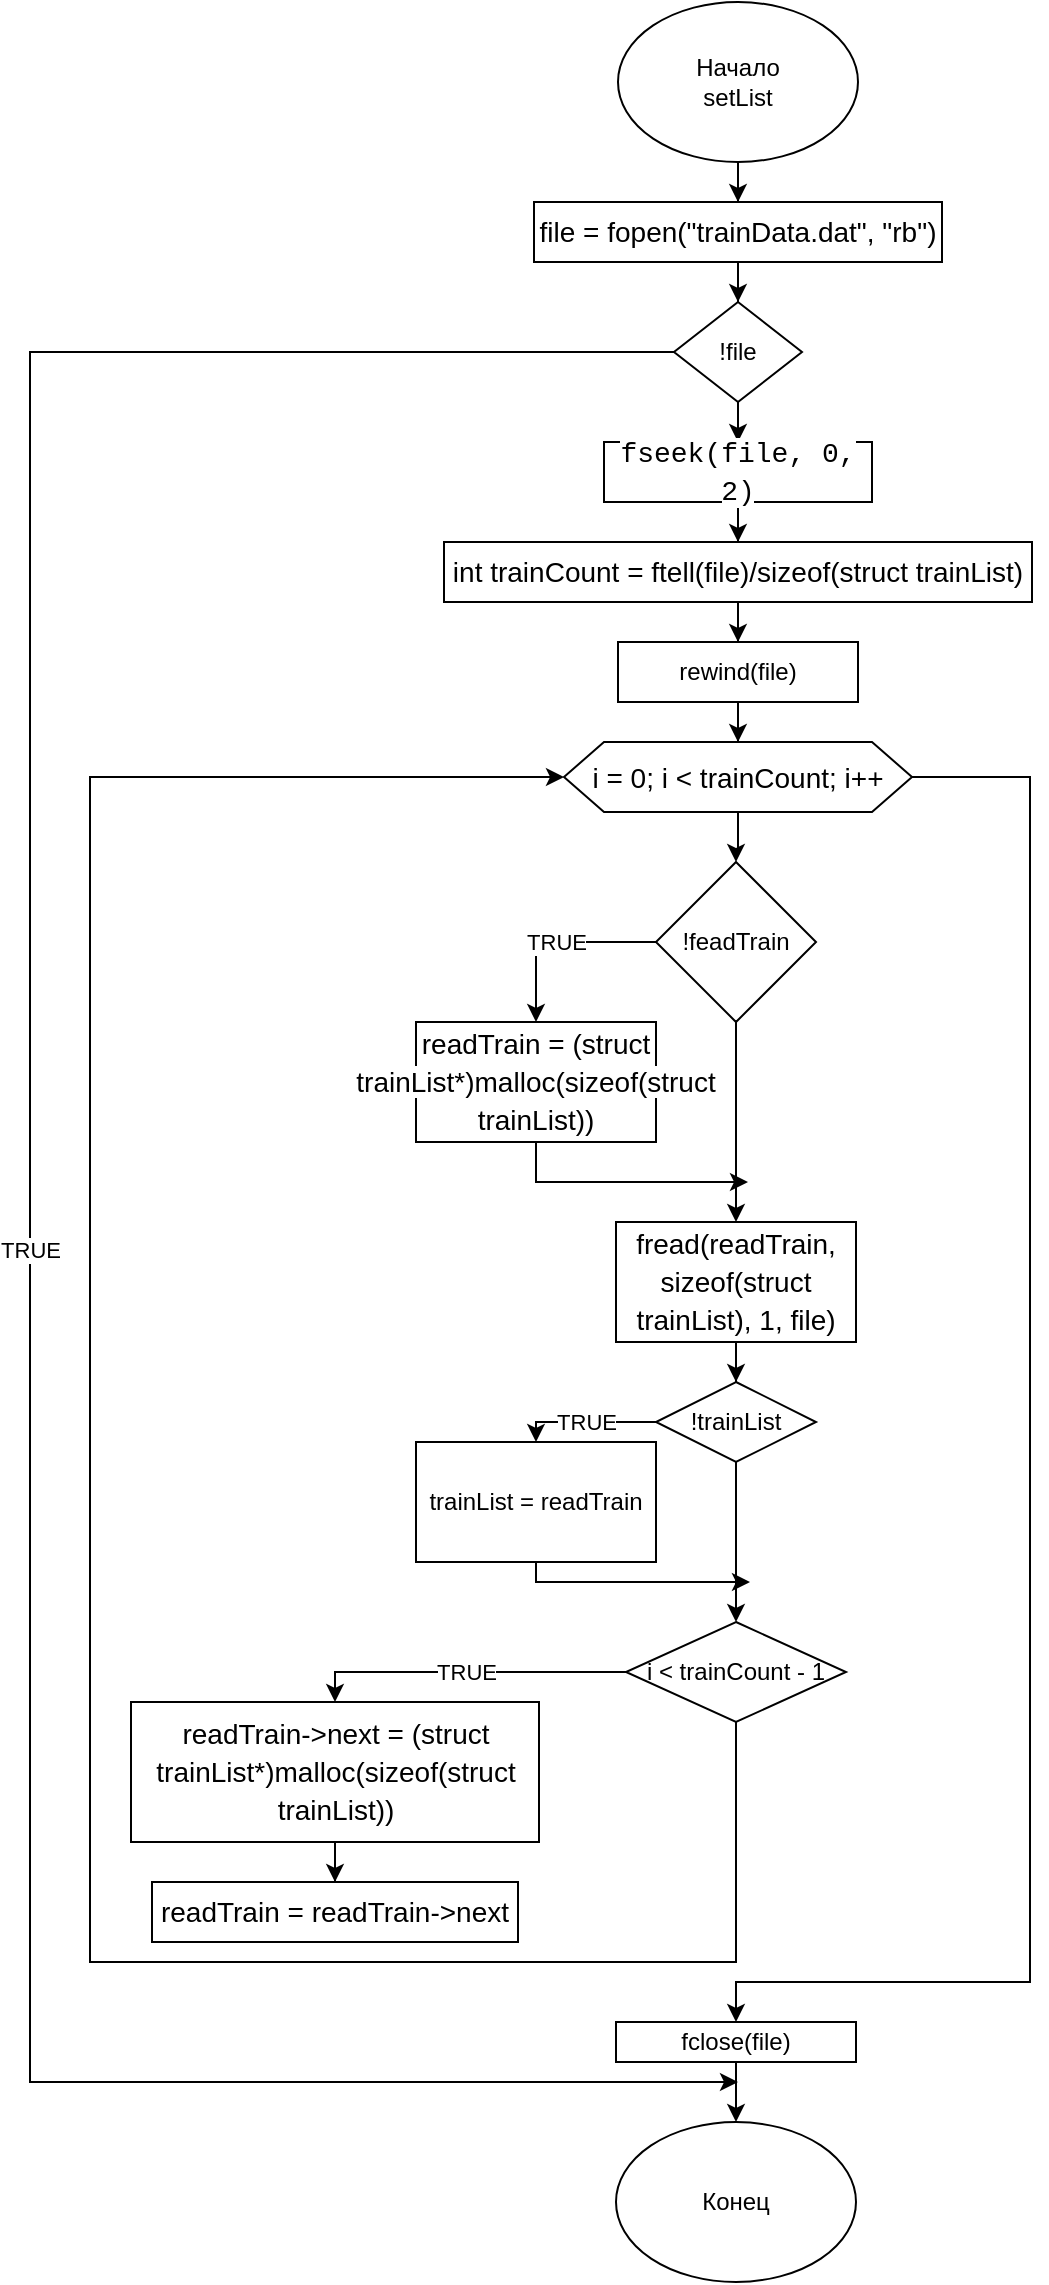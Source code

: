 <mxfile version="21.1.2" type="device">
  <diagram name="Страница 1" id="x3WUslYy6NXl2v0JkQ8S">
    <mxGraphModel dx="792" dy="1138" grid="1" gridSize="10" guides="1" tooltips="1" connect="1" arrows="1" fold="1" page="1" pageScale="1" pageWidth="827" pageHeight="1169" math="0" shadow="0">
      <root>
        <mxCell id="0" />
        <mxCell id="1" parent="0" />
        <mxCell id="VIe7P3iPZ4-MOSokUkFg-3" style="edgeStyle=orthogonalEdgeStyle;rounded=0;orthogonalLoop=1;jettySize=auto;html=1;" edge="1" parent="1" source="VIe7P3iPZ4-MOSokUkFg-1" target="VIe7P3iPZ4-MOSokUkFg-2">
          <mxGeometry relative="1" as="geometry" />
        </mxCell>
        <mxCell id="VIe7P3iPZ4-MOSokUkFg-1" value="Начало&lt;br&gt;setList" style="ellipse;whiteSpace=wrap;html=1;" vertex="1" parent="1">
          <mxGeometry x="354" y="20" width="120" height="80" as="geometry" />
        </mxCell>
        <mxCell id="VIe7P3iPZ4-MOSokUkFg-5" style="edgeStyle=orthogonalEdgeStyle;rounded=0;orthogonalLoop=1;jettySize=auto;html=1;entryX=0.5;entryY=0;entryDx=0;entryDy=0;" edge="1" parent="1" source="VIe7P3iPZ4-MOSokUkFg-2" target="VIe7P3iPZ4-MOSokUkFg-4">
          <mxGeometry relative="1" as="geometry" />
        </mxCell>
        <mxCell id="VIe7P3iPZ4-MOSokUkFg-2" value="&lt;div style=&quot;font-size: 14px; line-height: 19px;&quot;&gt;&lt;span style=&quot;background-color: rgb(255, 255, 255);&quot;&gt;file = fopen(&quot;trainData.dat&quot;, &quot;rb&quot;)&lt;/span&gt;&lt;/div&gt;" style="rounded=0;whiteSpace=wrap;html=1;" vertex="1" parent="1">
          <mxGeometry x="312" y="120" width="204" height="30" as="geometry" />
        </mxCell>
        <mxCell id="VIe7P3iPZ4-MOSokUkFg-7" style="edgeStyle=orthogonalEdgeStyle;rounded=0;orthogonalLoop=1;jettySize=auto;html=1;entryX=0.5;entryY=0;entryDx=0;entryDy=0;" edge="1" parent="1" source="VIe7P3iPZ4-MOSokUkFg-4">
          <mxGeometry relative="1" as="geometry">
            <mxPoint x="414" y="300" as="targetPoint" />
          </mxGeometry>
        </mxCell>
        <mxCell id="VIe7P3iPZ4-MOSokUkFg-34" style="edgeStyle=orthogonalEdgeStyle;rounded=0;orthogonalLoop=1;jettySize=auto;html=1;entryX=0.5;entryY=0;entryDx=0;entryDy=0;" edge="1" parent="1" source="VIe7P3iPZ4-MOSokUkFg-4" target="VIe7P3iPZ4-MOSokUkFg-8">
          <mxGeometry relative="1" as="geometry" />
        </mxCell>
        <mxCell id="VIe7P3iPZ4-MOSokUkFg-48" value="TRUE" style="edgeStyle=orthogonalEdgeStyle;rounded=0;orthogonalLoop=1;jettySize=auto;html=1;" edge="1" parent="1" source="VIe7P3iPZ4-MOSokUkFg-4">
          <mxGeometry relative="1" as="geometry">
            <mxPoint x="414" y="1060" as="targetPoint" />
            <Array as="points">
              <mxPoint x="60" y="195" />
              <mxPoint x="60" y="1060" />
            </Array>
          </mxGeometry>
        </mxCell>
        <mxCell id="VIe7P3iPZ4-MOSokUkFg-4" value="!file" style="rhombus;whiteSpace=wrap;html=1;" vertex="1" parent="1">
          <mxGeometry x="382" y="170" width="64" height="50" as="geometry" />
        </mxCell>
        <mxCell id="VIe7P3iPZ4-MOSokUkFg-11" style="edgeStyle=orthogonalEdgeStyle;rounded=0;orthogonalLoop=1;jettySize=auto;html=1;entryX=0.5;entryY=0;entryDx=0;entryDy=0;" edge="1" parent="1" source="VIe7P3iPZ4-MOSokUkFg-8" target="VIe7P3iPZ4-MOSokUkFg-10">
          <mxGeometry relative="1" as="geometry" />
        </mxCell>
        <mxCell id="VIe7P3iPZ4-MOSokUkFg-8" value="&lt;div style=&quot;font-family: Consolas, &amp;quot;Courier New&amp;quot;, monospace; font-size: 14px; line-height: 19px;&quot;&gt;&lt;span style=&quot;background-color: rgb(255, 255, 255);&quot;&gt;fseek(file, 0, 2)&lt;/span&gt;&lt;/div&gt;" style="rounded=0;whiteSpace=wrap;html=1;" vertex="1" parent="1">
          <mxGeometry x="347" y="240" width="134" height="30" as="geometry" />
        </mxCell>
        <mxCell id="VIe7P3iPZ4-MOSokUkFg-13" style="edgeStyle=orthogonalEdgeStyle;rounded=0;orthogonalLoop=1;jettySize=auto;html=1;" edge="1" parent="1" source="VIe7P3iPZ4-MOSokUkFg-10" target="VIe7P3iPZ4-MOSokUkFg-12">
          <mxGeometry relative="1" as="geometry" />
        </mxCell>
        <mxCell id="VIe7P3iPZ4-MOSokUkFg-10" value="&lt;div style=&quot;font-size: 14px; line-height: 19px;&quot;&gt;&lt;span style=&quot;background-color: rgb(255, 255, 255);&quot;&gt;int trainCount = ftell(file)/sizeof(struct trainList)&lt;/span&gt;&lt;/div&gt;" style="rounded=0;whiteSpace=wrap;html=1;" vertex="1" parent="1">
          <mxGeometry x="267" y="290" width="294" height="30" as="geometry" />
        </mxCell>
        <mxCell id="VIe7P3iPZ4-MOSokUkFg-15" style="edgeStyle=orthogonalEdgeStyle;rounded=0;orthogonalLoop=1;jettySize=auto;html=1;entryX=0.5;entryY=0;entryDx=0;entryDy=0;" edge="1" parent="1" source="VIe7P3iPZ4-MOSokUkFg-12" target="VIe7P3iPZ4-MOSokUkFg-14">
          <mxGeometry relative="1" as="geometry" />
        </mxCell>
        <mxCell id="VIe7P3iPZ4-MOSokUkFg-12" value="rewind(file)" style="rounded=0;whiteSpace=wrap;html=1;" vertex="1" parent="1">
          <mxGeometry x="354" y="340" width="120" height="30" as="geometry" />
        </mxCell>
        <mxCell id="VIe7P3iPZ4-MOSokUkFg-17" style="edgeStyle=orthogonalEdgeStyle;rounded=0;orthogonalLoop=1;jettySize=auto;html=1;" edge="1" parent="1" source="VIe7P3iPZ4-MOSokUkFg-14" target="VIe7P3iPZ4-MOSokUkFg-16">
          <mxGeometry relative="1" as="geometry" />
        </mxCell>
        <mxCell id="VIe7P3iPZ4-MOSokUkFg-45" style="edgeStyle=orthogonalEdgeStyle;rounded=0;orthogonalLoop=1;jettySize=auto;html=1;entryX=0.5;entryY=0;entryDx=0;entryDy=0;" edge="1" parent="1" source="VIe7P3iPZ4-MOSokUkFg-14" target="VIe7P3iPZ4-MOSokUkFg-44">
          <mxGeometry relative="1" as="geometry">
            <Array as="points">
              <mxPoint x="560" y="408" />
              <mxPoint x="560" y="1010" />
              <mxPoint x="413" y="1010" />
            </Array>
          </mxGeometry>
        </mxCell>
        <mxCell id="VIe7P3iPZ4-MOSokUkFg-14" value="&lt;div style=&quot;font-size: 14px; line-height: 19px;&quot;&gt;&lt;span style=&quot;background-color: rgb(255, 255, 255);&quot;&gt;i = 0; i &amp;lt; trainCount; i++&lt;/span&gt;&lt;/div&gt;" style="shape=hexagon;perimeter=hexagonPerimeter2;whiteSpace=wrap;html=1;fixedSize=1;" vertex="1" parent="1">
          <mxGeometry x="327" y="390" width="174" height="35" as="geometry" />
        </mxCell>
        <mxCell id="VIe7P3iPZ4-MOSokUkFg-19" value="TRUE" style="edgeStyle=orthogonalEdgeStyle;rounded=0;orthogonalLoop=1;jettySize=auto;html=1;entryX=0.5;entryY=0;entryDx=0;entryDy=0;" edge="1" parent="1" source="VIe7P3iPZ4-MOSokUkFg-16" target="VIe7P3iPZ4-MOSokUkFg-18">
          <mxGeometry relative="1" as="geometry">
            <Array as="points">
              <mxPoint x="313" y="490" />
            </Array>
          </mxGeometry>
        </mxCell>
        <mxCell id="VIe7P3iPZ4-MOSokUkFg-21" style="edgeStyle=orthogonalEdgeStyle;rounded=0;orthogonalLoop=1;jettySize=auto;html=1;entryX=0.5;entryY=0;entryDx=0;entryDy=0;" edge="1" parent="1" source="VIe7P3iPZ4-MOSokUkFg-16" target="VIe7P3iPZ4-MOSokUkFg-20">
          <mxGeometry relative="1" as="geometry" />
        </mxCell>
        <mxCell id="VIe7P3iPZ4-MOSokUkFg-16" value="!feadTrain" style="rhombus;whiteSpace=wrap;html=1;" vertex="1" parent="1">
          <mxGeometry x="373" y="450" width="80" height="80" as="geometry" />
        </mxCell>
        <mxCell id="VIe7P3iPZ4-MOSokUkFg-22" style="edgeStyle=orthogonalEdgeStyle;rounded=0;orthogonalLoop=1;jettySize=auto;html=1;" edge="1" parent="1" source="VIe7P3iPZ4-MOSokUkFg-18">
          <mxGeometry relative="1" as="geometry">
            <mxPoint x="419" y="610" as="targetPoint" />
            <Array as="points">
              <mxPoint x="313" y="610" />
            </Array>
          </mxGeometry>
        </mxCell>
        <mxCell id="VIe7P3iPZ4-MOSokUkFg-18" value="&lt;div style=&quot;font-size: 14px; line-height: 19px;&quot;&gt;&lt;span style=&quot;background-color: rgb(255, 255, 255);&quot;&gt;readTrain = (struct trainList*)malloc(sizeof(struct trainList))&lt;/span&gt;&lt;/div&gt;" style="rounded=0;whiteSpace=wrap;html=1;" vertex="1" parent="1">
          <mxGeometry x="253" y="530" width="120" height="60" as="geometry" />
        </mxCell>
        <mxCell id="VIe7P3iPZ4-MOSokUkFg-24" style="edgeStyle=orthogonalEdgeStyle;rounded=0;orthogonalLoop=1;jettySize=auto;html=1;" edge="1" parent="1" source="VIe7P3iPZ4-MOSokUkFg-20" target="VIe7P3iPZ4-MOSokUkFg-23">
          <mxGeometry relative="1" as="geometry" />
        </mxCell>
        <mxCell id="VIe7P3iPZ4-MOSokUkFg-20" value="&lt;div style=&quot;font-size: 14px; line-height: 19px;&quot;&gt;&lt;span style=&quot;background-color: rgb(255, 255, 255);&quot;&gt;fread(readTrain, sizeof(struct trainList), 1, file)&lt;/span&gt;&lt;/div&gt;" style="rounded=0;whiteSpace=wrap;html=1;" vertex="1" parent="1">
          <mxGeometry x="353" y="630" width="120" height="60" as="geometry" />
        </mxCell>
        <mxCell id="VIe7P3iPZ4-MOSokUkFg-26" value="TRUE" style="edgeStyle=orthogonalEdgeStyle;rounded=0;orthogonalLoop=1;jettySize=auto;html=1;entryX=0.5;entryY=0;entryDx=0;entryDy=0;" edge="1" parent="1" source="VIe7P3iPZ4-MOSokUkFg-23" target="VIe7P3iPZ4-MOSokUkFg-25">
          <mxGeometry relative="1" as="geometry">
            <Array as="points">
              <mxPoint x="313" y="730" />
            </Array>
          </mxGeometry>
        </mxCell>
        <mxCell id="VIe7P3iPZ4-MOSokUkFg-28" style="edgeStyle=orthogonalEdgeStyle;rounded=0;orthogonalLoop=1;jettySize=auto;html=1;entryX=0.5;entryY=0;entryDx=0;entryDy=0;" edge="1" parent="1" source="VIe7P3iPZ4-MOSokUkFg-23" target="VIe7P3iPZ4-MOSokUkFg-27">
          <mxGeometry relative="1" as="geometry" />
        </mxCell>
        <mxCell id="VIe7P3iPZ4-MOSokUkFg-23" value="!trainList" style="rhombus;whiteSpace=wrap;html=1;" vertex="1" parent="1">
          <mxGeometry x="373" y="710" width="80" height="40" as="geometry" />
        </mxCell>
        <mxCell id="VIe7P3iPZ4-MOSokUkFg-38" style="edgeStyle=orthogonalEdgeStyle;rounded=0;orthogonalLoop=1;jettySize=auto;html=1;" edge="1" parent="1" source="VIe7P3iPZ4-MOSokUkFg-25">
          <mxGeometry relative="1" as="geometry">
            <mxPoint x="420" y="810" as="targetPoint" />
            <Array as="points">
              <mxPoint x="313" y="810" />
            </Array>
          </mxGeometry>
        </mxCell>
        <mxCell id="VIe7P3iPZ4-MOSokUkFg-25" value="trainList = readTrain" style="rounded=0;whiteSpace=wrap;html=1;" vertex="1" parent="1">
          <mxGeometry x="253" y="740" width="120" height="60" as="geometry" />
        </mxCell>
        <mxCell id="VIe7P3iPZ4-MOSokUkFg-40" style="edgeStyle=orthogonalEdgeStyle;rounded=0;orthogonalLoop=1;jettySize=auto;html=1;entryX=0.5;entryY=0;entryDx=0;entryDy=0;" edge="1" parent="1" source="VIe7P3iPZ4-MOSokUkFg-31" target="VIe7P3iPZ4-MOSokUkFg-39">
          <mxGeometry relative="1" as="geometry" />
        </mxCell>
        <mxCell id="VIe7P3iPZ4-MOSokUkFg-31" value="&lt;div style=&quot;font-size: 14px; line-height: 19px;&quot;&gt;&lt;span style=&quot;background-color: rgb(255, 255, 255);&quot;&gt;readTrain-&amp;gt;next = (struct trainList*)malloc(sizeof(struct trainList))&lt;/span&gt;&lt;/div&gt;" style="rounded=0;whiteSpace=wrap;html=1;" vertex="1" parent="1">
          <mxGeometry x="110.5" y="870" width="204" height="70" as="geometry" />
        </mxCell>
        <mxCell id="VIe7P3iPZ4-MOSokUkFg-41" value="TRUE" style="edgeStyle=orthogonalEdgeStyle;rounded=0;orthogonalLoop=1;jettySize=auto;html=1;entryX=0.5;entryY=0;entryDx=0;entryDy=0;" edge="1" parent="1" source="VIe7P3iPZ4-MOSokUkFg-27" target="VIe7P3iPZ4-MOSokUkFg-31">
          <mxGeometry relative="1" as="geometry">
            <Array as="points">
              <mxPoint x="213" y="855" />
            </Array>
          </mxGeometry>
        </mxCell>
        <mxCell id="VIe7P3iPZ4-MOSokUkFg-43" style="edgeStyle=orthogonalEdgeStyle;rounded=0;orthogonalLoop=1;jettySize=auto;html=1;entryX=0;entryY=0.5;entryDx=0;entryDy=0;" edge="1" parent="1" source="VIe7P3iPZ4-MOSokUkFg-27" target="VIe7P3iPZ4-MOSokUkFg-14">
          <mxGeometry relative="1" as="geometry">
            <Array as="points">
              <mxPoint x="413" y="1000" />
              <mxPoint x="90" y="1000" />
              <mxPoint x="90" y="408" />
            </Array>
          </mxGeometry>
        </mxCell>
        <mxCell id="VIe7P3iPZ4-MOSokUkFg-27" value="i &amp;lt; trainCount - 1" style="rhombus;whiteSpace=wrap;html=1;" vertex="1" parent="1">
          <mxGeometry x="358" y="830" width="110" height="50" as="geometry" />
        </mxCell>
        <mxCell id="VIe7P3iPZ4-MOSokUkFg-39" value="&lt;div style=&quot;font-size: 14px; line-height: 19px;&quot;&gt;&lt;span style=&quot;background-color: rgb(255, 255, 255);&quot;&gt;readTrain = readTrain-&amp;gt;next&lt;/span&gt;&lt;/div&gt;" style="rounded=0;whiteSpace=wrap;html=1;" vertex="1" parent="1">
          <mxGeometry x="121" y="960" width="183" height="30" as="geometry" />
        </mxCell>
        <mxCell id="VIe7P3iPZ4-MOSokUkFg-47" style="edgeStyle=orthogonalEdgeStyle;rounded=0;orthogonalLoop=1;jettySize=auto;html=1;entryX=0.5;entryY=0;entryDx=0;entryDy=0;" edge="1" parent="1" source="VIe7P3iPZ4-MOSokUkFg-44" target="VIe7P3iPZ4-MOSokUkFg-46">
          <mxGeometry relative="1" as="geometry" />
        </mxCell>
        <mxCell id="VIe7P3iPZ4-MOSokUkFg-44" value="fclose(file)" style="rounded=0;whiteSpace=wrap;html=1;" vertex="1" parent="1">
          <mxGeometry x="353" y="1030" width="120" height="20" as="geometry" />
        </mxCell>
        <mxCell id="VIe7P3iPZ4-MOSokUkFg-46" value="Конец" style="ellipse;whiteSpace=wrap;html=1;" vertex="1" parent="1">
          <mxGeometry x="353" y="1080" width="120" height="80" as="geometry" />
        </mxCell>
      </root>
    </mxGraphModel>
  </diagram>
</mxfile>
